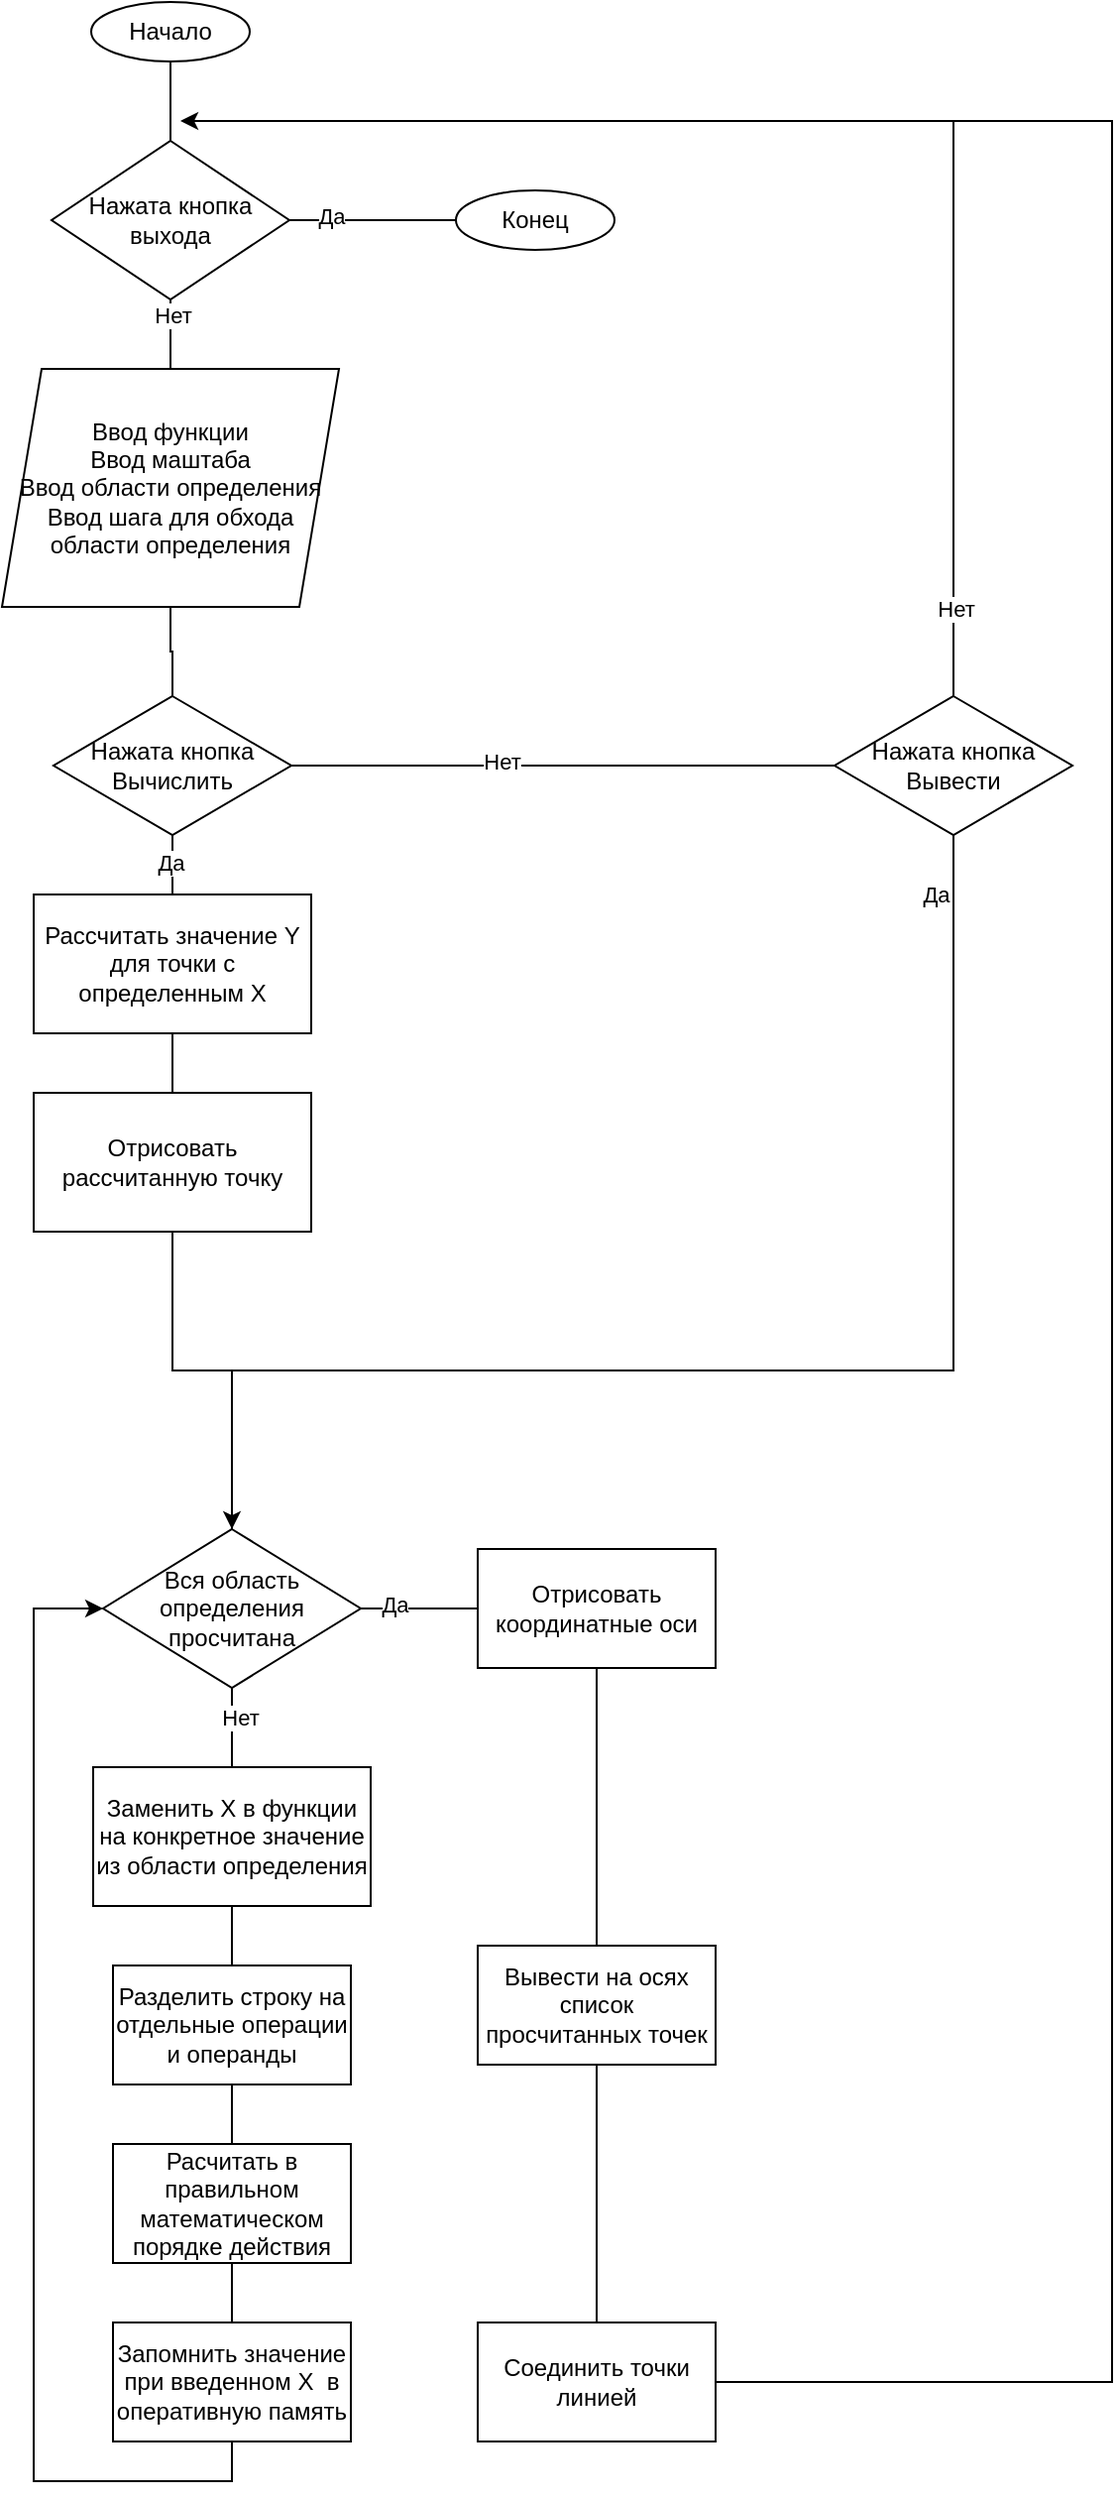 <mxfile version="24.2.5" type="device">
  <diagram id="C5RBs43oDa-KdzZeNtuy" name="Page-1">
    <mxGraphModel dx="1434" dy="2013" grid="1" gridSize="10" guides="1" tooltips="1" connect="1" arrows="1" fold="1" page="1" pageScale="1" pageWidth="827" pageHeight="1169" math="0" shadow="0">
      <root>
        <mxCell id="WIyWlLk6GJQsqaUBKTNV-0" />
        <mxCell id="WIyWlLk6GJQsqaUBKTNV-1" parent="WIyWlLk6GJQsqaUBKTNV-0" />
        <mxCell id="XXiswnOYAVJ6JEIOnrcP-3" style="edgeStyle=orthogonalEdgeStyle;rounded=0;orthogonalLoop=1;jettySize=auto;html=1;exitX=0.5;exitY=1;exitDx=0;exitDy=0;entryX=0.5;entryY=0;entryDx=0;entryDy=0;endArrow=none;endFill=0;" parent="WIyWlLk6GJQsqaUBKTNV-1" source="XXiswnOYAVJ6JEIOnrcP-0" target="XXiswnOYAVJ6JEIOnrcP-2" edge="1">
          <mxGeometry relative="1" as="geometry" />
        </mxCell>
        <mxCell id="XXiswnOYAVJ6JEIOnrcP-0" value="Начало" style="ellipse;whiteSpace=wrap;html=1;" parent="WIyWlLk6GJQsqaUBKTNV-1" vertex="1">
          <mxGeometry x="175" y="-290" width="80" height="30" as="geometry" />
        </mxCell>
        <mxCell id="XXiswnOYAVJ6JEIOnrcP-1" value="Конец" style="ellipse;whiteSpace=wrap;html=1;" parent="WIyWlLk6GJQsqaUBKTNV-1" vertex="1">
          <mxGeometry x="359" y="-195" width="80" height="30" as="geometry" />
        </mxCell>
        <mxCell id="XXiswnOYAVJ6JEIOnrcP-4" style="edgeStyle=orthogonalEdgeStyle;rounded=0;orthogonalLoop=1;jettySize=auto;html=1;exitX=1;exitY=0.5;exitDx=0;exitDy=0;endArrow=none;endFill=0;" parent="WIyWlLk6GJQsqaUBKTNV-1" source="XXiswnOYAVJ6JEIOnrcP-2" target="XXiswnOYAVJ6JEIOnrcP-1" edge="1">
          <mxGeometry relative="1" as="geometry" />
        </mxCell>
        <mxCell id="XXiswnOYAVJ6JEIOnrcP-5" value="Да" style="edgeLabel;html=1;align=center;verticalAlign=middle;resizable=0;points=[];" parent="XXiswnOYAVJ6JEIOnrcP-4" vertex="1" connectable="0">
          <mxGeometry x="-0.5" y="2" relative="1" as="geometry">
            <mxPoint as="offset" />
          </mxGeometry>
        </mxCell>
        <mxCell id="XXiswnOYAVJ6JEIOnrcP-7" style="edgeStyle=orthogonalEdgeStyle;rounded=0;orthogonalLoop=1;jettySize=auto;html=1;exitX=0.5;exitY=1;exitDx=0;exitDy=0;entryX=0.5;entryY=0;entryDx=0;entryDy=0;endArrow=none;endFill=0;" parent="WIyWlLk6GJQsqaUBKTNV-1" source="XXiswnOYAVJ6JEIOnrcP-2" target="XXiswnOYAVJ6JEIOnrcP-6" edge="1">
          <mxGeometry relative="1" as="geometry" />
        </mxCell>
        <mxCell id="XXiswnOYAVJ6JEIOnrcP-8" value="Нет" style="edgeLabel;html=1;align=center;verticalAlign=middle;resizable=0;points=[];" parent="XXiswnOYAVJ6JEIOnrcP-7" vertex="1" connectable="0">
          <mxGeometry x="-0.567" y="1" relative="1" as="geometry">
            <mxPoint as="offset" />
          </mxGeometry>
        </mxCell>
        <mxCell id="XXiswnOYAVJ6JEIOnrcP-2" value="Нажата кнопка выхода" style="rhombus;whiteSpace=wrap;html=1;" parent="WIyWlLk6GJQsqaUBKTNV-1" vertex="1">
          <mxGeometry x="155" y="-220" width="120" height="80" as="geometry" />
        </mxCell>
        <mxCell id="Iku6pqYTXd2YvLQyi9ll-9" style="edgeStyle=orthogonalEdgeStyle;rounded=0;orthogonalLoop=1;jettySize=auto;html=1;strokeColor=default;align=center;verticalAlign=middle;fontFamily=Helvetica;fontSize=11;fontColor=default;labelBackgroundColor=default;endArrow=none;endFill=0;" parent="WIyWlLk6GJQsqaUBKTNV-1" source="XXiswnOYAVJ6JEIOnrcP-6" target="Iku6pqYTXd2YvLQyi9ll-0" edge="1">
          <mxGeometry relative="1" as="geometry" />
        </mxCell>
        <mxCell id="XXiswnOYAVJ6JEIOnrcP-6" value="Ввод функции&lt;br&gt;Ввод маштаба&lt;br&gt;Ввод области определения&lt;br&gt;Ввод шага для обхода области определения" style="shape=parallelogram;perimeter=parallelogramPerimeter;whiteSpace=wrap;html=1;fixedSize=1;" parent="WIyWlLk6GJQsqaUBKTNV-1" vertex="1">
          <mxGeometry x="130" y="-105" width="170" height="120" as="geometry" />
        </mxCell>
        <mxCell id="XXiswnOYAVJ6JEIOnrcP-16" style="edgeStyle=orthogonalEdgeStyle;rounded=0;orthogonalLoop=1;jettySize=auto;html=1;exitX=0.5;exitY=1;exitDx=0;exitDy=0;entryX=0.5;entryY=0;entryDx=0;entryDy=0;endArrow=classic;endFill=1;" parent="WIyWlLk6GJQsqaUBKTNV-1" source="XXiswnOYAVJ6JEIOnrcP-11" target="XXiswnOYAVJ6JEIOnrcP-18" edge="1">
          <mxGeometry relative="1" as="geometry">
            <mxPoint x="230" y="580" as="targetPoint" />
            <Array as="points">
              <mxPoint x="610" y="400" />
              <mxPoint x="246" y="400" />
            </Array>
          </mxGeometry>
        </mxCell>
        <mxCell id="XXiswnOYAVJ6JEIOnrcP-17" value="Да" style="edgeLabel;html=1;align=center;verticalAlign=middle;resizable=0;points=[];" parent="XXiswnOYAVJ6JEIOnrcP-16" vertex="1" connectable="0">
          <mxGeometry x="-0.2" y="4" relative="1" as="geometry">
            <mxPoint x="6" y="-244" as="offset" />
          </mxGeometry>
        </mxCell>
        <mxCell id="Iku6pqYTXd2YvLQyi9ll-13" style="edgeStyle=orthogonalEdgeStyle;rounded=0;orthogonalLoop=1;jettySize=auto;html=1;exitX=0.5;exitY=0;exitDx=0;exitDy=0;strokeColor=default;align=center;verticalAlign=middle;fontFamily=Helvetica;fontSize=11;fontColor=default;labelBackgroundColor=default;endArrow=classic;endFill=1;" parent="WIyWlLk6GJQsqaUBKTNV-1" source="XXiswnOYAVJ6JEIOnrcP-11" edge="1">
          <mxGeometry relative="1" as="geometry">
            <mxPoint x="220" y="-230" as="targetPoint" />
            <Array as="points">
              <mxPoint x="610" y="-230" />
            </Array>
          </mxGeometry>
        </mxCell>
        <mxCell id="Iku6pqYTXd2YvLQyi9ll-14" value="Нет" style="edgeLabel;html=1;align=center;verticalAlign=middle;resizable=0;points=[];fontFamily=Helvetica;fontSize=11;fontColor=default;labelBackgroundColor=default;" parent="Iku6pqYTXd2YvLQyi9ll-13" vertex="1" connectable="0">
          <mxGeometry x="-0.87" y="-1" relative="1" as="geometry">
            <mxPoint as="offset" />
          </mxGeometry>
        </mxCell>
        <mxCell id="XXiswnOYAVJ6JEIOnrcP-11" value="Нажата кнопка Вывести" style="rhombus;whiteSpace=wrap;html=1;" parent="WIyWlLk6GJQsqaUBKTNV-1" vertex="1">
          <mxGeometry x="550" y="60" width="120" height="70" as="geometry" />
        </mxCell>
        <mxCell id="XXiswnOYAVJ6JEIOnrcP-21" style="edgeStyle=orthogonalEdgeStyle;rounded=0;orthogonalLoop=1;jettySize=auto;html=1;exitX=0.5;exitY=1;exitDx=0;exitDy=0;entryX=0.5;entryY=0;entryDx=0;entryDy=0;endArrow=none;endFill=0;" parent="WIyWlLk6GJQsqaUBKTNV-1" source="XXiswnOYAVJ6JEIOnrcP-18" target="XXiswnOYAVJ6JEIOnrcP-20" edge="1">
          <mxGeometry relative="1" as="geometry" />
        </mxCell>
        <mxCell id="XXiswnOYAVJ6JEIOnrcP-22" value="Нет" style="edgeLabel;html=1;align=center;verticalAlign=middle;resizable=0;points=[];" parent="XXiswnOYAVJ6JEIOnrcP-21" vertex="1" connectable="0">
          <mxGeometry x="-0.28" y="4" relative="1" as="geometry">
            <mxPoint as="offset" />
          </mxGeometry>
        </mxCell>
        <mxCell id="XXiswnOYAVJ6JEIOnrcP-32" style="edgeStyle=orthogonalEdgeStyle;rounded=0;orthogonalLoop=1;jettySize=auto;html=1;exitX=1;exitY=0.5;exitDx=0;exitDy=0;entryX=0;entryY=0.5;entryDx=0;entryDy=0;endArrow=none;endFill=0;" parent="WIyWlLk6GJQsqaUBKTNV-1" source="XXiswnOYAVJ6JEIOnrcP-18" target="XXiswnOYAVJ6JEIOnrcP-30" edge="1">
          <mxGeometry relative="1" as="geometry" />
        </mxCell>
        <mxCell id="XXiswnOYAVJ6JEIOnrcP-33" value="Да" style="edgeLabel;html=1;align=center;verticalAlign=middle;resizable=0;points=[];" parent="XXiswnOYAVJ6JEIOnrcP-32" vertex="1" connectable="0">
          <mxGeometry x="-0.422" y="2" relative="1" as="geometry">
            <mxPoint as="offset" />
          </mxGeometry>
        </mxCell>
        <mxCell id="XXiswnOYAVJ6JEIOnrcP-18" value="Вся область определения просчитана" style="rhombus;whiteSpace=wrap;html=1;" parent="WIyWlLk6GJQsqaUBKTNV-1" vertex="1">
          <mxGeometry x="181" y="480" width="130" height="80" as="geometry" />
        </mxCell>
        <mxCell id="XXiswnOYAVJ6JEIOnrcP-24" style="edgeStyle=orthogonalEdgeStyle;rounded=0;orthogonalLoop=1;jettySize=auto;html=1;exitX=0.5;exitY=1;exitDx=0;exitDy=0;entryX=0.5;entryY=0;entryDx=0;entryDy=0;endArrow=none;endFill=0;" parent="WIyWlLk6GJQsqaUBKTNV-1" source="XXiswnOYAVJ6JEIOnrcP-20" target="XXiswnOYAVJ6JEIOnrcP-23" edge="1">
          <mxGeometry relative="1" as="geometry" />
        </mxCell>
        <mxCell id="XXiswnOYAVJ6JEIOnrcP-20" value="Заменить X в функции на конкретное значение из области определения" style="rounded=0;whiteSpace=wrap;html=1;" parent="WIyWlLk6GJQsqaUBKTNV-1" vertex="1">
          <mxGeometry x="176" y="600" width="140" height="70" as="geometry" />
        </mxCell>
        <mxCell id="XXiswnOYAVJ6JEIOnrcP-26" style="edgeStyle=orthogonalEdgeStyle;rounded=0;orthogonalLoop=1;jettySize=auto;html=1;exitX=0.5;exitY=1;exitDx=0;exitDy=0;entryX=0.5;entryY=0;entryDx=0;entryDy=0;endArrow=none;endFill=0;" parent="WIyWlLk6GJQsqaUBKTNV-1" source="XXiswnOYAVJ6JEIOnrcP-23" target="XXiswnOYAVJ6JEIOnrcP-25" edge="1">
          <mxGeometry relative="1" as="geometry" />
        </mxCell>
        <mxCell id="XXiswnOYAVJ6JEIOnrcP-23" value="Разделить строку на отдельные операции и операнды" style="rounded=0;whiteSpace=wrap;html=1;" parent="WIyWlLk6GJQsqaUBKTNV-1" vertex="1">
          <mxGeometry x="186" y="700" width="120" height="60" as="geometry" />
        </mxCell>
        <mxCell id="XXiswnOYAVJ6JEIOnrcP-28" style="edgeStyle=orthogonalEdgeStyle;rounded=0;orthogonalLoop=1;jettySize=auto;html=1;exitX=0.5;exitY=1;exitDx=0;exitDy=0;entryX=0.5;entryY=0;entryDx=0;entryDy=0;endArrow=none;endFill=0;" parent="WIyWlLk6GJQsqaUBKTNV-1" source="XXiswnOYAVJ6JEIOnrcP-25" target="XXiswnOYAVJ6JEIOnrcP-27" edge="1">
          <mxGeometry relative="1" as="geometry" />
        </mxCell>
        <mxCell id="XXiswnOYAVJ6JEIOnrcP-25" value="Расчитать в правильном математическом порядке действия" style="rounded=0;whiteSpace=wrap;html=1;" parent="WIyWlLk6GJQsqaUBKTNV-1" vertex="1">
          <mxGeometry x="186" y="790" width="120" height="60" as="geometry" />
        </mxCell>
        <mxCell id="XXiswnOYAVJ6JEIOnrcP-29" style="edgeStyle=orthogonalEdgeStyle;rounded=0;orthogonalLoop=1;jettySize=auto;html=1;exitX=0.5;exitY=1;exitDx=0;exitDy=0;entryX=0;entryY=0.5;entryDx=0;entryDy=0;" parent="WIyWlLk6GJQsqaUBKTNV-1" source="XXiswnOYAVJ6JEIOnrcP-27" target="XXiswnOYAVJ6JEIOnrcP-18" edge="1">
          <mxGeometry relative="1" as="geometry">
            <Array as="points">
              <mxPoint x="246" y="960" />
              <mxPoint x="146" y="960" />
              <mxPoint x="146" y="520" />
            </Array>
          </mxGeometry>
        </mxCell>
        <mxCell id="XXiswnOYAVJ6JEIOnrcP-27" value="Запомнить значение при введенном Х&amp;nbsp; в оперативную память" style="rounded=0;whiteSpace=wrap;html=1;" parent="WIyWlLk6GJQsqaUBKTNV-1" vertex="1">
          <mxGeometry x="186" y="880" width="120" height="60" as="geometry" />
        </mxCell>
        <mxCell id="XXiswnOYAVJ6JEIOnrcP-36" style="edgeStyle=orthogonalEdgeStyle;rounded=0;orthogonalLoop=1;jettySize=auto;html=1;exitX=0.5;exitY=1;exitDx=0;exitDy=0;entryX=0.5;entryY=0;entryDx=0;entryDy=0;endArrow=none;endFill=0;" parent="WIyWlLk6GJQsqaUBKTNV-1" source="XXiswnOYAVJ6JEIOnrcP-30" target="XXiswnOYAVJ6JEIOnrcP-34" edge="1">
          <mxGeometry relative="1" as="geometry" />
        </mxCell>
        <mxCell id="XXiswnOYAVJ6JEIOnrcP-30" value="Отрисовать координатные оси" style="rounded=0;whiteSpace=wrap;html=1;" parent="WIyWlLk6GJQsqaUBKTNV-1" vertex="1">
          <mxGeometry x="370" y="490" width="120" height="60" as="geometry" />
        </mxCell>
        <mxCell id="XXiswnOYAVJ6JEIOnrcP-37" style="edgeStyle=orthogonalEdgeStyle;rounded=0;orthogonalLoop=1;jettySize=auto;html=1;exitX=0.5;exitY=1;exitDx=0;exitDy=0;entryX=0.5;entryY=0;entryDx=0;entryDy=0;endArrow=none;endFill=0;" parent="WIyWlLk6GJQsqaUBKTNV-1" source="XXiswnOYAVJ6JEIOnrcP-34" target="XXiswnOYAVJ6JEIOnrcP-35" edge="1">
          <mxGeometry relative="1" as="geometry" />
        </mxCell>
        <mxCell id="XXiswnOYAVJ6JEIOnrcP-34" value="Вывести на осях список просчитанных точек" style="rounded=0;whiteSpace=wrap;html=1;" parent="WIyWlLk6GJQsqaUBKTNV-1" vertex="1">
          <mxGeometry x="370" y="690" width="120" height="60" as="geometry" />
        </mxCell>
        <mxCell id="Iku6pqYTXd2YvLQyi9ll-18" style="edgeStyle=orthogonalEdgeStyle;rounded=0;orthogonalLoop=1;jettySize=auto;html=1;strokeColor=default;align=center;verticalAlign=middle;fontFamily=Helvetica;fontSize=11;fontColor=default;labelBackgroundColor=default;endArrow=none;endFill=0;" parent="WIyWlLk6GJQsqaUBKTNV-1" source="XXiswnOYAVJ6JEIOnrcP-35" edge="1">
          <mxGeometry relative="1" as="geometry">
            <mxPoint x="230" y="-230" as="targetPoint" />
            <Array as="points">
              <mxPoint x="690" y="910" />
              <mxPoint x="690" y="-230" />
            </Array>
          </mxGeometry>
        </mxCell>
        <mxCell id="XXiswnOYAVJ6JEIOnrcP-35" value="Соединить точки линией" style="rounded=0;whiteSpace=wrap;html=1;" parent="WIyWlLk6GJQsqaUBKTNV-1" vertex="1">
          <mxGeometry x="370" y="880" width="120" height="60" as="geometry" />
        </mxCell>
        <mxCell id="Iku6pqYTXd2YvLQyi9ll-3" style="edgeStyle=orthogonalEdgeStyle;rounded=0;orthogonalLoop=1;jettySize=auto;html=1;strokeColor=default;align=center;verticalAlign=middle;fontFamily=Helvetica;fontSize=11;fontColor=default;labelBackgroundColor=default;endArrow=none;endFill=0;" parent="WIyWlLk6GJQsqaUBKTNV-1" source="Iku6pqYTXd2YvLQyi9ll-0" target="Iku6pqYTXd2YvLQyi9ll-2" edge="1">
          <mxGeometry relative="1" as="geometry" />
        </mxCell>
        <mxCell id="Iku6pqYTXd2YvLQyi9ll-10" value="Да" style="edgeLabel;html=1;align=center;verticalAlign=middle;resizable=0;points=[];fontFamily=Helvetica;fontSize=11;fontColor=default;labelBackgroundColor=default;" parent="Iku6pqYTXd2YvLQyi9ll-3" vertex="1" connectable="0">
          <mxGeometry x="0.36" y="-1" relative="1" as="geometry">
            <mxPoint as="offset" />
          </mxGeometry>
        </mxCell>
        <mxCell id="Iku6pqYTXd2YvLQyi9ll-11" style="edgeStyle=orthogonalEdgeStyle;rounded=0;orthogonalLoop=1;jettySize=auto;html=1;strokeColor=default;align=center;verticalAlign=middle;fontFamily=Helvetica;fontSize=11;fontColor=default;labelBackgroundColor=default;endArrow=none;endFill=0;" parent="WIyWlLk6GJQsqaUBKTNV-1" source="Iku6pqYTXd2YvLQyi9ll-0" target="XXiswnOYAVJ6JEIOnrcP-11" edge="1">
          <mxGeometry relative="1" as="geometry" />
        </mxCell>
        <mxCell id="Iku6pqYTXd2YvLQyi9ll-12" value="Нет" style="edgeLabel;html=1;align=center;verticalAlign=middle;resizable=0;points=[];fontFamily=Helvetica;fontSize=11;fontColor=default;labelBackgroundColor=default;" parent="Iku6pqYTXd2YvLQyi9ll-11" vertex="1" connectable="0">
          <mxGeometry x="-0.227" y="2" relative="1" as="geometry">
            <mxPoint as="offset" />
          </mxGeometry>
        </mxCell>
        <mxCell id="Iku6pqYTXd2YvLQyi9ll-0" value="Нажата кнопка Вычислить" style="rhombus;whiteSpace=wrap;html=1;" parent="WIyWlLk6GJQsqaUBKTNV-1" vertex="1">
          <mxGeometry x="156" y="60" width="120" height="70" as="geometry" />
        </mxCell>
        <mxCell id="Iku6pqYTXd2YvLQyi9ll-5" style="edgeStyle=orthogonalEdgeStyle;rounded=0;orthogonalLoop=1;jettySize=auto;html=1;strokeColor=default;align=center;verticalAlign=middle;fontFamily=Helvetica;fontSize=11;fontColor=default;labelBackgroundColor=default;endArrow=none;endFill=0;" parent="WIyWlLk6GJQsqaUBKTNV-1" source="Iku6pqYTXd2YvLQyi9ll-2" target="Iku6pqYTXd2YvLQyi9ll-4" edge="1">
          <mxGeometry relative="1" as="geometry" />
        </mxCell>
        <mxCell id="Iku6pqYTXd2YvLQyi9ll-2" value="Рассчитать значение Y для точки с определенным X" style="rounded=0;whiteSpace=wrap;html=1;" parent="WIyWlLk6GJQsqaUBKTNV-1" vertex="1">
          <mxGeometry x="146" y="160" width="140" height="70" as="geometry" />
        </mxCell>
        <mxCell id="Iku6pqYTXd2YvLQyi9ll-16" style="edgeStyle=orthogonalEdgeStyle;rounded=0;orthogonalLoop=1;jettySize=auto;html=1;entryX=0.5;entryY=0;entryDx=0;entryDy=0;strokeColor=default;align=center;verticalAlign=middle;fontFamily=Helvetica;fontSize=11;fontColor=default;labelBackgroundColor=default;endArrow=none;endFill=0;" parent="WIyWlLk6GJQsqaUBKTNV-1" source="Iku6pqYTXd2YvLQyi9ll-4" target="XXiswnOYAVJ6JEIOnrcP-18" edge="1">
          <mxGeometry relative="1" as="geometry">
            <Array as="points">
              <mxPoint x="216" y="400" />
              <mxPoint x="246" y="400" />
            </Array>
          </mxGeometry>
        </mxCell>
        <mxCell id="Iku6pqYTXd2YvLQyi9ll-4" value="Отрисовать рассчитанную точку" style="rounded=0;whiteSpace=wrap;html=1;" parent="WIyWlLk6GJQsqaUBKTNV-1" vertex="1">
          <mxGeometry x="146" y="260" width="140" height="70" as="geometry" />
        </mxCell>
      </root>
    </mxGraphModel>
  </diagram>
</mxfile>
